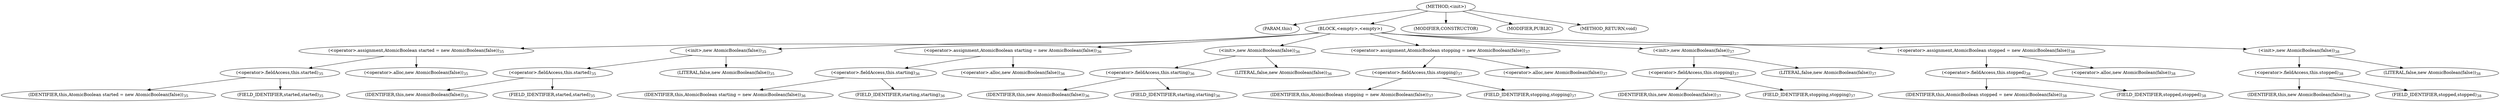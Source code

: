 digraph "&lt;init&gt;" {  
"359" [label = <(METHOD,&lt;init&gt;)> ]
"360" [label = <(PARAM,this)> ]
"361" [label = <(BLOCK,&lt;empty&gt;,&lt;empty&gt;)> ]
"362" [label = <(&lt;operator&gt;.assignment,AtomicBoolean started = new AtomicBoolean(false))<SUB>35</SUB>> ]
"363" [label = <(&lt;operator&gt;.fieldAccess,this.started)<SUB>35</SUB>> ]
"364" [label = <(IDENTIFIER,this,AtomicBoolean started = new AtomicBoolean(false))<SUB>35</SUB>> ]
"365" [label = <(FIELD_IDENTIFIER,started,started)<SUB>35</SUB>> ]
"366" [label = <(&lt;operator&gt;.alloc,new AtomicBoolean(false))<SUB>35</SUB>> ]
"367" [label = <(&lt;init&gt;,new AtomicBoolean(false))<SUB>35</SUB>> ]
"368" [label = <(&lt;operator&gt;.fieldAccess,this.started)<SUB>35</SUB>> ]
"369" [label = <(IDENTIFIER,this,new AtomicBoolean(false))<SUB>35</SUB>> ]
"370" [label = <(FIELD_IDENTIFIER,started,started)<SUB>35</SUB>> ]
"371" [label = <(LITERAL,false,new AtomicBoolean(false))<SUB>35</SUB>> ]
"372" [label = <(&lt;operator&gt;.assignment,AtomicBoolean starting = new AtomicBoolean(false))<SUB>36</SUB>> ]
"373" [label = <(&lt;operator&gt;.fieldAccess,this.starting)<SUB>36</SUB>> ]
"374" [label = <(IDENTIFIER,this,AtomicBoolean starting = new AtomicBoolean(false))<SUB>36</SUB>> ]
"375" [label = <(FIELD_IDENTIFIER,starting,starting)<SUB>36</SUB>> ]
"376" [label = <(&lt;operator&gt;.alloc,new AtomicBoolean(false))<SUB>36</SUB>> ]
"377" [label = <(&lt;init&gt;,new AtomicBoolean(false))<SUB>36</SUB>> ]
"378" [label = <(&lt;operator&gt;.fieldAccess,this.starting)<SUB>36</SUB>> ]
"379" [label = <(IDENTIFIER,this,new AtomicBoolean(false))<SUB>36</SUB>> ]
"380" [label = <(FIELD_IDENTIFIER,starting,starting)<SUB>36</SUB>> ]
"381" [label = <(LITERAL,false,new AtomicBoolean(false))<SUB>36</SUB>> ]
"382" [label = <(&lt;operator&gt;.assignment,AtomicBoolean stopping = new AtomicBoolean(false))<SUB>37</SUB>> ]
"383" [label = <(&lt;operator&gt;.fieldAccess,this.stopping)<SUB>37</SUB>> ]
"384" [label = <(IDENTIFIER,this,AtomicBoolean stopping = new AtomicBoolean(false))<SUB>37</SUB>> ]
"385" [label = <(FIELD_IDENTIFIER,stopping,stopping)<SUB>37</SUB>> ]
"386" [label = <(&lt;operator&gt;.alloc,new AtomicBoolean(false))<SUB>37</SUB>> ]
"387" [label = <(&lt;init&gt;,new AtomicBoolean(false))<SUB>37</SUB>> ]
"388" [label = <(&lt;operator&gt;.fieldAccess,this.stopping)<SUB>37</SUB>> ]
"389" [label = <(IDENTIFIER,this,new AtomicBoolean(false))<SUB>37</SUB>> ]
"390" [label = <(FIELD_IDENTIFIER,stopping,stopping)<SUB>37</SUB>> ]
"391" [label = <(LITERAL,false,new AtomicBoolean(false))<SUB>37</SUB>> ]
"392" [label = <(&lt;operator&gt;.assignment,AtomicBoolean stopped = new AtomicBoolean(false))<SUB>38</SUB>> ]
"393" [label = <(&lt;operator&gt;.fieldAccess,this.stopped)<SUB>38</SUB>> ]
"394" [label = <(IDENTIFIER,this,AtomicBoolean stopped = new AtomicBoolean(false))<SUB>38</SUB>> ]
"395" [label = <(FIELD_IDENTIFIER,stopped,stopped)<SUB>38</SUB>> ]
"396" [label = <(&lt;operator&gt;.alloc,new AtomicBoolean(false))<SUB>38</SUB>> ]
"397" [label = <(&lt;init&gt;,new AtomicBoolean(false))<SUB>38</SUB>> ]
"398" [label = <(&lt;operator&gt;.fieldAccess,this.stopped)<SUB>38</SUB>> ]
"399" [label = <(IDENTIFIER,this,new AtomicBoolean(false))<SUB>38</SUB>> ]
"400" [label = <(FIELD_IDENTIFIER,stopped,stopped)<SUB>38</SUB>> ]
"401" [label = <(LITERAL,false,new AtomicBoolean(false))<SUB>38</SUB>> ]
"402" [label = <(MODIFIER,CONSTRUCTOR)> ]
"403" [label = <(MODIFIER,PUBLIC)> ]
"404" [label = <(METHOD_RETURN,void)> ]
  "359" -> "360" 
  "359" -> "361" 
  "359" -> "402" 
  "359" -> "403" 
  "359" -> "404" 
  "361" -> "362" 
  "361" -> "367" 
  "361" -> "372" 
  "361" -> "377" 
  "361" -> "382" 
  "361" -> "387" 
  "361" -> "392" 
  "361" -> "397" 
  "362" -> "363" 
  "362" -> "366" 
  "363" -> "364" 
  "363" -> "365" 
  "367" -> "368" 
  "367" -> "371" 
  "368" -> "369" 
  "368" -> "370" 
  "372" -> "373" 
  "372" -> "376" 
  "373" -> "374" 
  "373" -> "375" 
  "377" -> "378" 
  "377" -> "381" 
  "378" -> "379" 
  "378" -> "380" 
  "382" -> "383" 
  "382" -> "386" 
  "383" -> "384" 
  "383" -> "385" 
  "387" -> "388" 
  "387" -> "391" 
  "388" -> "389" 
  "388" -> "390" 
  "392" -> "393" 
  "392" -> "396" 
  "393" -> "394" 
  "393" -> "395" 
  "397" -> "398" 
  "397" -> "401" 
  "398" -> "399" 
  "398" -> "400" 
}
